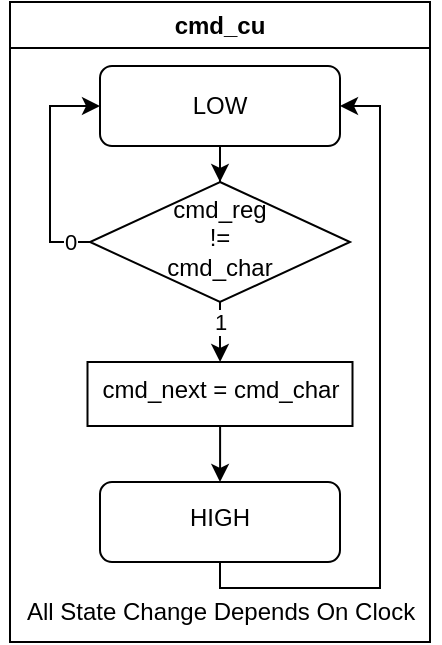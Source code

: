 <mxfile version="26.0.16">
  <diagram id="C5RBs43oDa-KdzZeNtuy" name="Page-1">
    <mxGraphModel dx="523" dy="470" grid="1" gridSize="10" guides="1" tooltips="1" connect="1" arrows="1" fold="1" page="1" pageScale="1" pageWidth="827" pageHeight="1169" math="0" shadow="0">
      <root>
        <mxCell id="WIyWlLk6GJQsqaUBKTNV-0" />
        <mxCell id="WIyWlLk6GJQsqaUBKTNV-1" parent="WIyWlLk6GJQsqaUBKTNV-0" />
        <mxCell id="wAh957lDMcKYDywiUFgo-8" value="cmd_cu" style="swimlane;whiteSpace=wrap;html=1;" vertex="1" parent="WIyWlLk6GJQsqaUBKTNV-1">
          <mxGeometry x="130" y="130" width="210" height="320" as="geometry" />
        </mxCell>
        <mxCell id="wAh957lDMcKYDywiUFgo-9" value="All State Change Depends On Clock" style="text;html=1;align=center;verticalAlign=middle;resizable=0;points=[];autosize=1;strokeColor=none;fillColor=none;" vertex="1" parent="wAh957lDMcKYDywiUFgo-8">
          <mxGeometry x="-5" y="290" width="220" height="30" as="geometry" />
        </mxCell>
        <mxCell id="wAh957lDMcKYDywiUFgo-12" value="" style="group" vertex="1" connectable="0" parent="wAh957lDMcKYDywiUFgo-8">
          <mxGeometry x="20" y="32" width="165" height="248" as="geometry" />
        </mxCell>
        <mxCell id="wAh957lDMcKYDywiUFgo-2" style="edgeStyle=orthogonalEdgeStyle;rounded=0;orthogonalLoop=1;jettySize=auto;html=1;" edge="1" parent="wAh957lDMcKYDywiUFgo-12" source="WIyWlLk6GJQsqaUBKTNV-3" target="WIyWlLk6GJQsqaUBKTNV-6">
          <mxGeometry relative="1" as="geometry" />
        </mxCell>
        <mxCell id="WIyWlLk6GJQsqaUBKTNV-3" value="LOW" style="rounded=1;whiteSpace=wrap;html=1;fontSize=12;glass=0;strokeWidth=1;shadow=0;" parent="wAh957lDMcKYDywiUFgo-12" vertex="1">
          <mxGeometry x="25" width="120" height="40" as="geometry" />
        </mxCell>
        <mxCell id="wAh957lDMcKYDywiUFgo-7" value="0" style="edgeStyle=orthogonalEdgeStyle;rounded=0;orthogonalLoop=1;jettySize=auto;html=1;entryX=0;entryY=0.5;entryDx=0;entryDy=0;" edge="1" parent="wAh957lDMcKYDywiUFgo-12" source="WIyWlLk6GJQsqaUBKTNV-6" target="WIyWlLk6GJQsqaUBKTNV-3">
          <mxGeometry x="-0.823" relative="1" as="geometry">
            <Array as="points">
              <mxPoint y="88" />
              <mxPoint y="20" />
            </Array>
            <mxPoint as="offset" />
          </mxGeometry>
        </mxCell>
        <mxCell id="WIyWlLk6GJQsqaUBKTNV-6" value="cmd_reg&lt;div&gt;!=&lt;/div&gt;&lt;div&gt;cmd_char&lt;/div&gt;" style="rhombus;whiteSpace=wrap;html=1;shadow=0;fontFamily=Helvetica;fontSize=12;align=center;strokeWidth=1;spacing=6;spacingTop=-4;" parent="wAh957lDMcKYDywiUFgo-12" vertex="1">
          <mxGeometry x="20" y="58" width="130" height="60" as="geometry" />
        </mxCell>
        <mxCell id="wAh957lDMcKYDywiUFgo-14" value="cmd_next = cmd_char" style="whiteSpace=wrap;html=1;shadow=0;strokeWidth=1;spacing=6;spacingTop=-4;" vertex="1" parent="wAh957lDMcKYDywiUFgo-12">
          <mxGeometry x="18.75" y="148" width="132.5" height="32" as="geometry" />
        </mxCell>
        <mxCell id="wAh957lDMcKYDywiUFgo-15" value="1" style="edgeStyle=orthogonalEdgeStyle;rounded=0;orthogonalLoop=1;jettySize=auto;html=1;" edge="1" parent="wAh957lDMcKYDywiUFgo-12" source="WIyWlLk6GJQsqaUBKTNV-6" target="wAh957lDMcKYDywiUFgo-14">
          <mxGeometry x="-0.335" relative="1" as="geometry">
            <mxPoint as="offset" />
          </mxGeometry>
        </mxCell>
        <mxCell id="wAh957lDMcKYDywiUFgo-3" value="HIGH" style="rounded=1;whiteSpace=wrap;html=1;shadow=0;strokeWidth=1;spacing=6;spacingTop=-4;" vertex="1" parent="wAh957lDMcKYDywiUFgo-12">
          <mxGeometry x="25" y="208" width="120" height="40" as="geometry" />
        </mxCell>
        <mxCell id="wAh957lDMcKYDywiUFgo-16" style="edgeStyle=orthogonalEdgeStyle;rounded=0;orthogonalLoop=1;jettySize=auto;html=1;entryX=0.5;entryY=0;entryDx=0;entryDy=0;" edge="1" parent="wAh957lDMcKYDywiUFgo-12" source="wAh957lDMcKYDywiUFgo-14" target="wAh957lDMcKYDywiUFgo-3">
          <mxGeometry relative="1" as="geometry" />
        </mxCell>
        <mxCell id="wAh957lDMcKYDywiUFgo-5" style="edgeStyle=orthogonalEdgeStyle;rounded=0;orthogonalLoop=1;jettySize=auto;html=1;entryX=1;entryY=0.5;entryDx=0;entryDy=0;" edge="1" parent="wAh957lDMcKYDywiUFgo-12" source="wAh957lDMcKYDywiUFgo-3" target="WIyWlLk6GJQsqaUBKTNV-3">
          <mxGeometry relative="1" as="geometry">
            <Array as="points">
              <mxPoint x="165" y="261" />
              <mxPoint x="165" y="20" />
            </Array>
          </mxGeometry>
        </mxCell>
      </root>
    </mxGraphModel>
  </diagram>
</mxfile>
